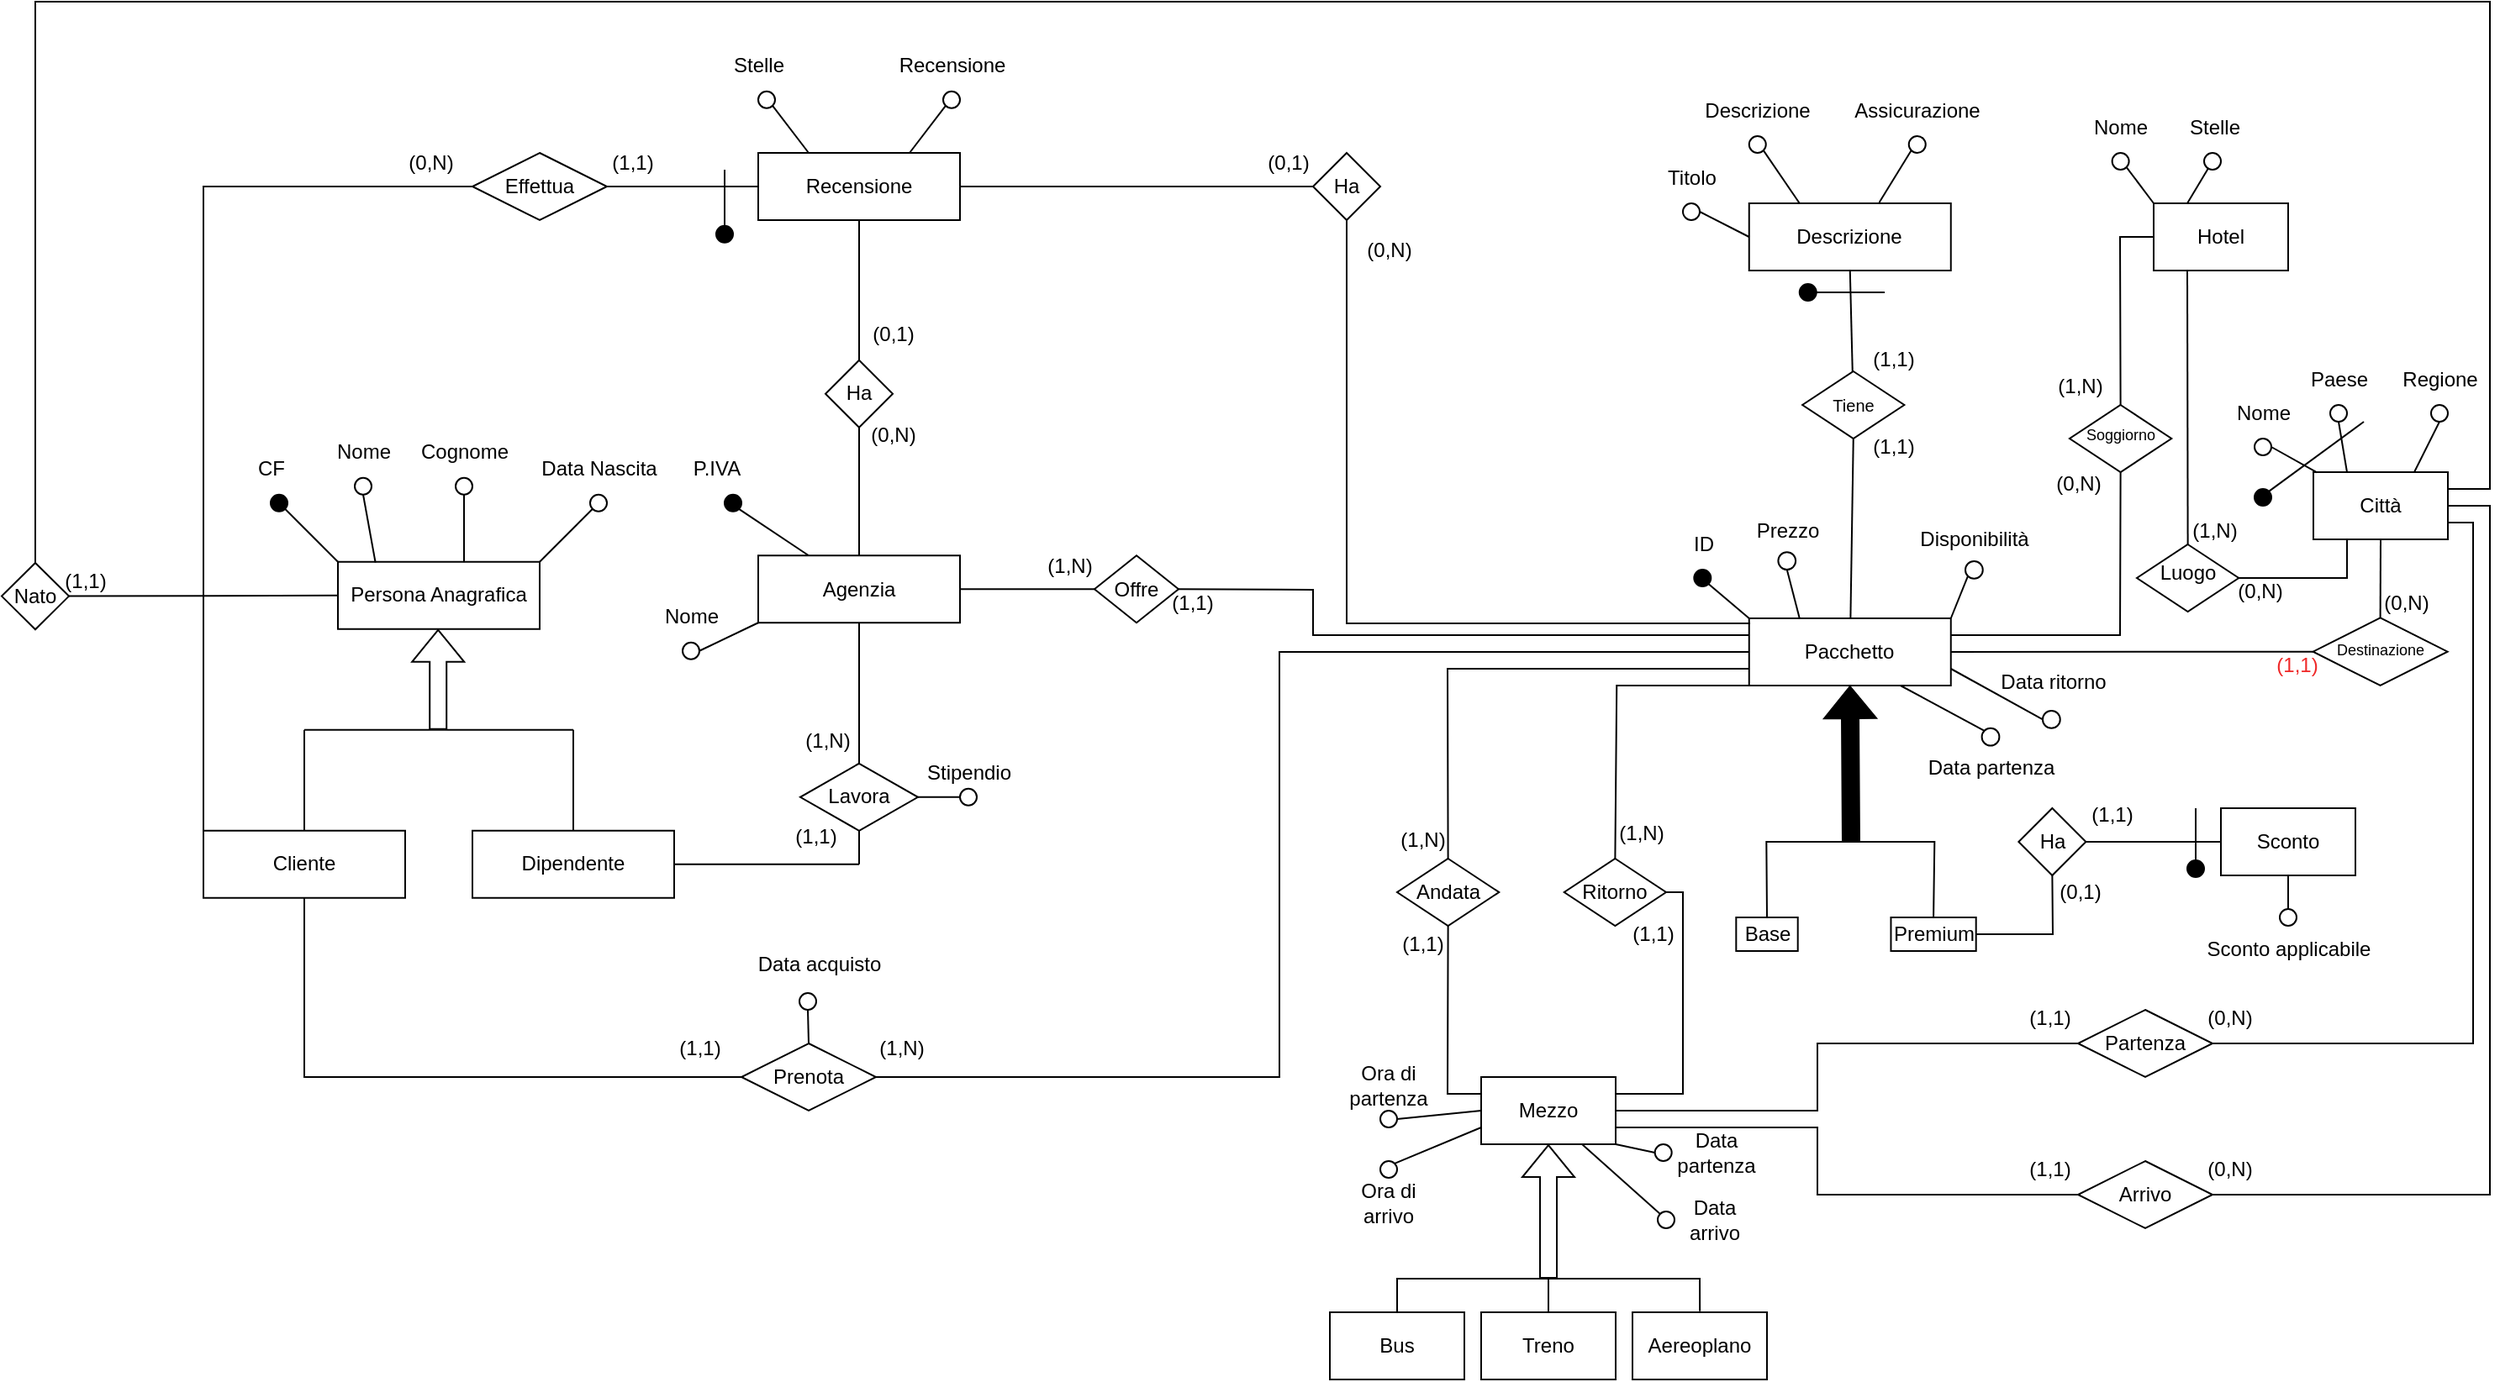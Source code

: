 <mxfile version="21.2.8" type="device">
  <diagram name="Pagina-1" id="XnK0lcYDc5IUlMdxf0PO">
    <mxGraphModel dx="1981" dy="579" grid="1" gridSize="10" guides="1" tooltips="1" connect="1" arrows="1" fold="1" page="1" pageScale="1" pageWidth="827" pageHeight="1169" math="0" shadow="0">
      <root>
        <mxCell id="0" />
        <mxCell id="1" parent="0" />
        <mxCell id="iDGBPSTXVyDFNnfygIKq-2" value="Pacchetto" style="rounded=0;whiteSpace=wrap;html=1;" parent="1" vertex="1">
          <mxGeometry x="239.38" y="407" width="120" height="40" as="geometry" />
        </mxCell>
        <mxCell id="iDGBPSTXVyDFNnfygIKq-3" value="&lt;div align=&quot;center&quot;&gt;&lt;font style=&quot;font-size: 10px;&quot;&gt;Tiene&lt;/font&gt;&lt;/div&gt;" style="rhombus;whiteSpace=wrap;html=1;align=center;" parent="1" vertex="1">
          <mxGeometry x="271.07" y="260" width="60.62" height="40" as="geometry" />
        </mxCell>
        <mxCell id="iDGBPSTXVyDFNnfygIKq-4" value="Descrizione" style="rounded=0;whiteSpace=wrap;html=1;" parent="1" vertex="1">
          <mxGeometry x="239.38" y="160" width="120" height="40" as="geometry" />
        </mxCell>
        <mxCell id="iDGBPSTXVyDFNnfygIKq-5" value="" style="endArrow=none;html=1;rounded=0;entryX=0.5;entryY=1;entryDx=0;entryDy=0;" parent="1" source="iDGBPSTXVyDFNnfygIKq-3" target="iDGBPSTXVyDFNnfygIKq-4" edge="1">
          <mxGeometry width="50" height="50" relative="1" as="geometry">
            <mxPoint x="390" y="350" as="sourcePoint" />
            <mxPoint x="440" y="300" as="targetPoint" />
          </mxGeometry>
        </mxCell>
        <mxCell id="iDGBPSTXVyDFNnfygIKq-6" value="" style="endArrow=none;html=1;rounded=0;entryX=0.5;entryY=1;entryDx=0;entryDy=0;" parent="1" source="iDGBPSTXVyDFNnfygIKq-2" target="iDGBPSTXVyDFNnfygIKq-3" edge="1">
          <mxGeometry width="50" height="50" relative="1" as="geometry">
            <mxPoint x="297.17" y="408" as="sourcePoint" />
            <mxPoint x="296.66" y="348" as="targetPoint" />
          </mxGeometry>
        </mxCell>
        <mxCell id="iDGBPSTXVyDFNnfygIKq-7" value="(1,1)" style="text;html=1;align=center;verticalAlign=middle;resizable=0;points=[];autosize=1;strokeColor=none;fillColor=none;" parent="1" vertex="1">
          <mxGeometry x="300" y="238" width="50" height="30" as="geometry" />
        </mxCell>
        <mxCell id="iDGBPSTXVyDFNnfygIKq-8" value="(1,1)" style="text;html=1;align=center;verticalAlign=middle;resizable=0;points=[];autosize=1;strokeColor=none;fillColor=none;" parent="1" vertex="1">
          <mxGeometry x="300" y="290" width="50" height="30" as="geometry" />
        </mxCell>
        <mxCell id="iDGBPSTXVyDFNnfygIKq-9" value="" style="ellipse;whiteSpace=wrap;html=1;aspect=fixed;" parent="1" vertex="1">
          <mxGeometry x="200" y="160" width="10" height="10" as="geometry" />
        </mxCell>
        <mxCell id="iDGBPSTXVyDFNnfygIKq-10" value="&lt;div&gt;Titolo&lt;/div&gt;" style="text;html=1;align=center;verticalAlign=middle;resizable=0;points=[];autosize=1;strokeColor=none;fillColor=none;" parent="1" vertex="1">
          <mxGeometry x="180" y="130" width="50" height="30" as="geometry" />
        </mxCell>
        <mxCell id="iDGBPSTXVyDFNnfygIKq-11" value="" style="endArrow=none;html=1;rounded=0;entryX=1;entryY=0.5;entryDx=0;entryDy=0;exitX=0;exitY=0.5;exitDx=0;exitDy=0;" parent="1" source="iDGBPSTXVyDFNnfygIKq-4" target="iDGBPSTXVyDFNnfygIKq-9" edge="1">
          <mxGeometry width="50" height="50" relative="1" as="geometry">
            <mxPoint x="310" y="350" as="sourcePoint" />
            <mxPoint x="360" y="300" as="targetPoint" />
          </mxGeometry>
        </mxCell>
        <mxCell id="iDGBPSTXVyDFNnfygIKq-13" value="" style="endArrow=none;html=1;rounded=0;exitX=0.25;exitY=0;exitDx=0;exitDy=0;entryX=1;entryY=1;entryDx=0;entryDy=0;" parent="1" source="iDGBPSTXVyDFNnfygIKq-4" target="iDGBPSTXVyDFNnfygIKq-17" edge="1">
          <mxGeometry width="50" height="50" relative="1" as="geometry">
            <mxPoint x="309" y="150" as="sourcePoint" />
            <mxPoint x="270" y="120" as="targetPoint" />
          </mxGeometry>
        </mxCell>
        <mxCell id="iDGBPSTXVyDFNnfygIKq-17" value="" style="ellipse;whiteSpace=wrap;html=1;aspect=fixed;" parent="1" vertex="1">
          <mxGeometry x="239.38" y="120" width="10" height="10" as="geometry" />
        </mxCell>
        <mxCell id="iDGBPSTXVyDFNnfygIKq-19" value="Descrizione" style="text;html=1;align=center;verticalAlign=middle;resizable=0;points=[];autosize=1;strokeColor=none;fillColor=none;" parent="1" vertex="1">
          <mxGeometry x="199.38" y="90" width="90" height="30" as="geometry" />
        </mxCell>
        <mxCell id="iDGBPSTXVyDFNnfygIKq-21" value="" style="ellipse;whiteSpace=wrap;html=1;" parent="1" vertex="1">
          <mxGeometry x="334.38" y="120" width="10" height="10" as="geometry" />
        </mxCell>
        <mxCell id="iDGBPSTXVyDFNnfygIKq-22" value="Assicurazione" style="text;html=1;align=center;verticalAlign=middle;resizable=0;points=[];autosize=1;strokeColor=none;fillColor=none;" parent="1" vertex="1">
          <mxGeometry x="289.38" y="90" width="100" height="30" as="geometry" />
        </mxCell>
        <mxCell id="iDGBPSTXVyDFNnfygIKq-23" value="" style="endArrow=none;html=1;rounded=0;entryX=0;entryY=1;entryDx=0;entryDy=0;exitX=0.645;exitY=-0.013;exitDx=0;exitDy=0;exitPerimeter=0;" parent="1" source="iDGBPSTXVyDFNnfygIKq-4" target="iDGBPSTXVyDFNnfygIKq-21" edge="1">
          <mxGeometry width="50" height="50" relative="1" as="geometry">
            <mxPoint x="270" y="180" as="sourcePoint" />
            <mxPoint x="320" y="130" as="targetPoint" />
          </mxGeometry>
        </mxCell>
        <mxCell id="iDGBPSTXVyDFNnfygIKq-24" value="" style="ellipse;whiteSpace=wrap;html=1;aspect=fixed;fillColor=#000000;" parent="1" vertex="1">
          <mxGeometry x="269.38" y="208" width="10" height="10" as="geometry" />
        </mxCell>
        <mxCell id="iDGBPSTXVyDFNnfygIKq-29" value="" style="endArrow=none;html=1;rounded=0;exitX=1;exitY=0.5;exitDx=0;exitDy=0;" parent="1" source="iDGBPSTXVyDFNnfygIKq-24" edge="1">
          <mxGeometry width="50" height="50" relative="1" as="geometry">
            <mxPoint x="260" y="260" as="sourcePoint" />
            <mxPoint x="320" y="213" as="targetPoint" />
          </mxGeometry>
        </mxCell>
        <mxCell id="iDGBPSTXVyDFNnfygIKq-30" value="" style="ellipse;whiteSpace=wrap;html=1;aspect=fixed;fillColor=#000000;" parent="1" vertex="1">
          <mxGeometry x="206.66" y="378" width="10" height="10" as="geometry" />
        </mxCell>
        <mxCell id="iDGBPSTXVyDFNnfygIKq-31" value="" style="endArrow=none;html=1;rounded=0;entryX=1;entryY=1;entryDx=0;entryDy=0;exitX=0;exitY=0;exitDx=0;exitDy=0;" parent="1" source="iDGBPSTXVyDFNnfygIKq-2" target="iDGBPSTXVyDFNnfygIKq-30" edge="1">
          <mxGeometry width="50" height="50" relative="1" as="geometry">
            <mxPoint x="246.66" y="408" as="sourcePoint" />
            <mxPoint x="306.66" y="358" as="targetPoint" />
          </mxGeometry>
        </mxCell>
        <mxCell id="iDGBPSTXVyDFNnfygIKq-32" value="ID" style="text;html=1;align=center;verticalAlign=middle;resizable=0;points=[];autosize=1;strokeColor=none;fillColor=none;" parent="1" vertex="1">
          <mxGeometry x="191.66" y="348" width="40" height="30" as="geometry" />
        </mxCell>
        <mxCell id="iDGBPSTXVyDFNnfygIKq-33" value="" style="ellipse;whiteSpace=wrap;html=1;aspect=fixed;fillColor=none;" parent="1" vertex="1">
          <mxGeometry x="368" y="373" width="10.38" height="10.38" as="geometry" />
        </mxCell>
        <mxCell id="iDGBPSTXVyDFNnfygIKq-34" value="" style="endArrow=none;html=1;rounded=0;entryX=0;entryY=1;entryDx=0;entryDy=0;exitX=1;exitY=0;exitDx=0;exitDy=0;" parent="1" source="iDGBPSTXVyDFNnfygIKq-2" target="iDGBPSTXVyDFNnfygIKq-33" edge="1">
          <mxGeometry width="50" height="50" relative="1" as="geometry">
            <mxPoint x="417.66" y="411" as="sourcePoint" />
            <mxPoint x="471.66" y="361" as="targetPoint" />
          </mxGeometry>
        </mxCell>
        <mxCell id="iDGBPSTXVyDFNnfygIKq-35" value="Prezzo" style="text;html=1;align=center;verticalAlign=middle;resizable=0;points=[];autosize=1;strokeColor=none;fillColor=none;" parent="1" vertex="1">
          <mxGeometry x="234.38" y="341.62" width="55" height="26" as="geometry" />
        </mxCell>
        <mxCell id="iDGBPSTXVyDFNnfygIKq-36" value="" style="ellipse;whiteSpace=wrap;html=1;aspect=fixed;fillColor=none;" parent="1" vertex="1">
          <mxGeometry x="256.69" y="367.62" width="10.38" height="10.38" as="geometry" />
        </mxCell>
        <mxCell id="iDGBPSTXVyDFNnfygIKq-37" value="" style="endArrow=none;html=1;rounded=0;entryX=0.5;entryY=1;entryDx=0;entryDy=0;exitX=0.25;exitY=0;exitDx=0;exitDy=0;" parent="1" source="iDGBPSTXVyDFNnfygIKq-2" target="iDGBPSTXVyDFNnfygIKq-36" edge="1">
          <mxGeometry width="50" height="50" relative="1" as="geometry">
            <mxPoint x="321.35" y="401" as="sourcePoint" />
            <mxPoint x="436.35" y="354" as="targetPoint" />
          </mxGeometry>
        </mxCell>
        <mxCell id="iDGBPSTXVyDFNnfygIKq-39" value="Disponibilità" style="text;html=1;align=center;verticalAlign=middle;resizable=0;points=[];autosize=1;strokeColor=none;fillColor=none;" parent="1" vertex="1">
          <mxGeometry x="331.69" y="347" width="83" height="26" as="geometry" />
        </mxCell>
        <mxCell id="iDGBPSTXVyDFNnfygIKq-42" value="" style="ellipse;whiteSpace=wrap;html=1;aspect=fixed;fillColor=none;" parent="1" vertex="1">
          <mxGeometry x="377.81" y="472.38" width="10.38" height="10.38" as="geometry" />
        </mxCell>
        <mxCell id="iDGBPSTXVyDFNnfygIKq-43" value="" style="endArrow=none;html=1;rounded=0;entryX=0;entryY=0;entryDx=0;entryDy=0;exitX=0.75;exitY=1;exitDx=0;exitDy=0;" parent="1" source="iDGBPSTXVyDFNnfygIKq-2" target="iDGBPSTXVyDFNnfygIKq-42" edge="1">
          <mxGeometry width="50" height="50" relative="1" as="geometry">
            <mxPoint x="371.69" y="507" as="sourcePoint" />
            <mxPoint x="484.35" y="461" as="targetPoint" />
          </mxGeometry>
        </mxCell>
        <mxCell id="iDGBPSTXVyDFNnfygIKq-44" value="Data partenza" style="text;html=1;align=center;verticalAlign=middle;resizable=0;points=[];autosize=1;strokeColor=none;fillColor=none;" parent="1" vertex="1">
          <mxGeometry x="336.0" y="482.76" width="94" height="26" as="geometry" />
        </mxCell>
        <mxCell id="iDGBPSTXVyDFNnfygIKq-45" value="" style="ellipse;whiteSpace=wrap;html=1;aspect=fixed;fillColor=none;" parent="1" vertex="1">
          <mxGeometry x="414" y="462" width="10.38" height="10.38" as="geometry" />
        </mxCell>
        <mxCell id="iDGBPSTXVyDFNnfygIKq-46" value="" style="endArrow=none;html=1;rounded=0;entryX=0;entryY=0.5;entryDx=0;entryDy=0;exitX=1;exitY=0.75;exitDx=0;exitDy=0;" parent="1" source="iDGBPSTXVyDFNnfygIKq-2" target="iDGBPSTXVyDFNnfygIKq-45" edge="1">
          <mxGeometry width="50" height="50" relative="1" as="geometry">
            <mxPoint x="384.19" y="410.62" as="sourcePoint" />
            <mxPoint x="539.54" y="424.62" as="targetPoint" />
          </mxGeometry>
        </mxCell>
        <mxCell id="iDGBPSTXVyDFNnfygIKq-47" value="Data ritorno" style="text;html=1;align=center;verticalAlign=middle;resizable=0;points=[];autosize=1;strokeColor=none;fillColor=none;" parent="1" vertex="1">
          <mxGeometry x="379.19" y="432" width="81" height="26" as="geometry" />
        </mxCell>
        <mxCell id="iDGBPSTXVyDFNnfygIKq-48" value="&lt;div style=&quot;line-height: 0%; font-size: 9px;&quot; align=&quot;center&quot;&gt;Destinazione&lt;/div&gt;&lt;div style=&quot;font-size: 9px;&quot; align=&quot;center&quot;&gt;&lt;br style=&quot;font-size: 9px;&quot;&gt;&lt;/div&gt;" style="rhombus;whiteSpace=wrap;html=1;align=center;spacingTop=8;fontSize=9;" parent="1" vertex="1">
          <mxGeometry x="574.81" y="406.69" width="80" height="40.31" as="geometry" />
        </mxCell>
        <mxCell id="iDGBPSTXVyDFNnfygIKq-49" value="" style="endArrow=none;html=1;rounded=0;exitX=1;exitY=0.5;exitDx=0;exitDy=0;entryX=0;entryY=0.5;entryDx=0;entryDy=0;" parent="1" source="iDGBPSTXVyDFNnfygIKq-2" target="iDGBPSTXVyDFNnfygIKq-48" edge="1">
          <mxGeometry width="50" height="50" relative="1" as="geometry">
            <mxPoint x="440" y="400" as="sourcePoint" />
            <mxPoint x="490" y="350" as="targetPoint" />
          </mxGeometry>
        </mxCell>
        <mxCell id="iDGBPSTXVyDFNnfygIKq-50" value="Città" style="rounded=0;whiteSpace=wrap;html=1;" parent="1" vertex="1">
          <mxGeometry x="575" y="320" width="80" height="40" as="geometry" />
        </mxCell>
        <mxCell id="iDGBPSTXVyDFNnfygIKq-51" value="" style="endArrow=none;html=1;rounded=0;exitX=0.5;exitY=0;exitDx=0;exitDy=0;entryX=0.5;entryY=1;entryDx=0;entryDy=0;" parent="1" source="iDGBPSTXVyDFNnfygIKq-48" target="iDGBPSTXVyDFNnfygIKq-50" edge="1">
          <mxGeometry width="50" height="50" relative="1" as="geometry">
            <mxPoint x="494.81" y="340" as="sourcePoint" />
            <mxPoint x="544.81" y="290" as="targetPoint" />
          </mxGeometry>
        </mxCell>
        <mxCell id="iDGBPSTXVyDFNnfygIKq-52" value="&lt;font color=&quot;#ef2929&quot;&gt;(1,1)&lt;/font&gt;" style="text;html=1;align=center;verticalAlign=middle;resizable=0;points=[];autosize=1;strokeColor=none;fillColor=none;" parent="1" vertex="1">
          <mxGeometry x="540" y="420" width="50" height="30" as="geometry" />
        </mxCell>
        <mxCell id="iDGBPSTXVyDFNnfygIKq-53" value="(0,N)" style="text;html=1;align=center;verticalAlign=middle;resizable=0;points=[];autosize=1;strokeColor=none;fillColor=none;" parent="1" vertex="1">
          <mxGeometry x="604.81" y="383.38" width="50" height="30" as="geometry" />
        </mxCell>
        <mxCell id="iDGBPSTXVyDFNnfygIKq-54" value="" style="ellipse;whiteSpace=wrap;html=1;aspect=fixed;" parent="1" vertex="1">
          <mxGeometry x="540" y="300" width="10" height="10" as="geometry" />
        </mxCell>
        <mxCell id="iDGBPSTXVyDFNnfygIKq-55" value="Nome" style="text;html=1;align=center;verticalAlign=middle;resizable=0;points=[];autosize=1;strokeColor=none;fillColor=none;" parent="1" vertex="1">
          <mxGeometry x="514.81" y="270" width="60" height="30" as="geometry" />
        </mxCell>
        <mxCell id="iDGBPSTXVyDFNnfygIKq-56" value="" style="endArrow=none;html=1;rounded=0;exitX=0.027;exitY=0.006;exitDx=0;exitDy=0;exitPerimeter=0;entryX=1;entryY=0.5;entryDx=0;entryDy=0;" parent="1" source="iDGBPSTXVyDFNnfygIKq-50" target="iDGBPSTXVyDFNnfygIKq-54" edge="1">
          <mxGeometry width="50" height="50" relative="1" as="geometry">
            <mxPoint x="495" y="340" as="sourcePoint" />
            <mxPoint x="545" y="290" as="targetPoint" />
          </mxGeometry>
        </mxCell>
        <mxCell id="iDGBPSTXVyDFNnfygIKq-60" value="" style="ellipse;whiteSpace=wrap;html=1;aspect=fixed;" parent="1" vertex="1">
          <mxGeometry x="585" y="280" width="10" height="10" as="geometry" />
        </mxCell>
        <mxCell id="iDGBPSTXVyDFNnfygIKq-61" value="" style="endArrow=none;html=1;rounded=0;entryX=0.5;entryY=1;entryDx=0;entryDy=0;exitX=0.25;exitY=0;exitDx=0;exitDy=0;" parent="1" source="iDGBPSTXVyDFNnfygIKq-50" target="iDGBPSTXVyDFNnfygIKq-60" edge="1">
          <mxGeometry width="50" height="50" relative="1" as="geometry">
            <mxPoint x="495" y="340" as="sourcePoint" />
            <mxPoint x="545" y="290" as="targetPoint" />
          </mxGeometry>
        </mxCell>
        <mxCell id="iDGBPSTXVyDFNnfygIKq-62" value="Paese" style="text;html=1;align=center;verticalAlign=middle;resizable=0;points=[];autosize=1;strokeColor=none;fillColor=none;" parent="1" vertex="1">
          <mxGeometry x="560" y="250" width="60" height="30" as="geometry" />
        </mxCell>
        <mxCell id="iDGBPSTXVyDFNnfygIKq-63" value="" style="ellipse;whiteSpace=wrap;html=1;aspect=fixed;" parent="1" vertex="1">
          <mxGeometry x="645" y="280" width="10" height="10" as="geometry" />
        </mxCell>
        <mxCell id="iDGBPSTXVyDFNnfygIKq-64" value="" style="endArrow=none;html=1;rounded=0;entryX=0.5;entryY=1;entryDx=0;entryDy=0;exitX=0.75;exitY=0;exitDx=0;exitDy=0;" parent="1" source="iDGBPSTXVyDFNnfygIKq-50" target="iDGBPSTXVyDFNnfygIKq-63" edge="1">
          <mxGeometry width="50" height="50" relative="1" as="geometry">
            <mxPoint x="640" y="320" as="sourcePoint" />
            <mxPoint x="590" y="290" as="targetPoint" />
          </mxGeometry>
        </mxCell>
        <mxCell id="iDGBPSTXVyDFNnfygIKq-65" value="Regione" style="text;html=1;align=center;verticalAlign=middle;resizable=0;points=[];autosize=1;strokeColor=none;fillColor=none;" parent="1" vertex="1">
          <mxGeometry x="615" y="250" width="70" height="30" as="geometry" />
        </mxCell>
        <mxCell id="iDGBPSTXVyDFNnfygIKq-66" value="" style="endArrow=none;html=1;rounded=0;exitX=1;exitY=0;exitDx=0;exitDy=0;" parent="1" source="iDGBPSTXVyDFNnfygIKq-67" edge="1">
          <mxGeometry width="50" height="50" relative="1" as="geometry">
            <mxPoint x="535" y="330" as="sourcePoint" />
            <mxPoint x="605" y="290" as="targetPoint" />
          </mxGeometry>
        </mxCell>
        <mxCell id="iDGBPSTXVyDFNnfygIKq-67" value="" style="ellipse;whiteSpace=wrap;html=1;aspect=fixed;fillColor=#000000;" parent="1" vertex="1">
          <mxGeometry x="540" y="330" width="10" height="10" as="geometry" />
        </mxCell>
        <mxCell id="iDGBPSTXVyDFNnfygIKq-70" value="&lt;font style=&quot;font-size: 9px;&quot;&gt;Soggiorno&lt;/font&gt;" style="rhombus;whiteSpace=wrap;html=1;spacingBottom=6;" parent="1" vertex="1">
          <mxGeometry x="430" y="280" width="60.62" height="40" as="geometry" />
        </mxCell>
        <mxCell id="iDGBPSTXVyDFNnfygIKq-71" value="" style="endArrow=none;html=1;rounded=0;exitX=1;exitY=0.25;exitDx=0;exitDy=0;entryX=0.5;entryY=1;entryDx=0;entryDy=0;" parent="1" source="iDGBPSTXVyDFNnfygIKq-2" target="iDGBPSTXVyDFNnfygIKq-70" edge="1">
          <mxGeometry width="50" height="50" relative="1" as="geometry">
            <mxPoint x="370" y="390" as="sourcePoint" />
            <mxPoint x="420" y="340" as="targetPoint" />
            <Array as="points">
              <mxPoint x="460" y="417" />
            </Array>
          </mxGeometry>
        </mxCell>
        <mxCell id="iDGBPSTXVyDFNnfygIKq-72" value="Hotel" style="rounded=0;whiteSpace=wrap;html=1;" parent="1" vertex="1">
          <mxGeometry x="480" y="160" width="80" height="40" as="geometry" />
        </mxCell>
        <mxCell id="iDGBPSTXVyDFNnfygIKq-73" value="" style="endArrow=none;html=1;rounded=0;entryX=0.5;entryY=0;entryDx=0;entryDy=0;exitX=0;exitY=0.5;exitDx=0;exitDy=0;" parent="1" source="iDGBPSTXVyDFNnfygIKq-72" target="iDGBPSTXVyDFNnfygIKq-70" edge="1">
          <mxGeometry width="50" height="50" relative="1" as="geometry">
            <mxPoint x="394.19" y="320" as="sourcePoint" />
            <mxPoint x="444.19" y="270" as="targetPoint" />
            <Array as="points">
              <mxPoint x="460" y="180" />
            </Array>
          </mxGeometry>
        </mxCell>
        <mxCell id="iDGBPSTXVyDFNnfygIKq-74" value="" style="endArrow=none;html=1;rounded=0;entryX=0.25;entryY=1;entryDx=0;entryDy=0;exitX=0.5;exitY=0;exitDx=0;exitDy=0;" parent="1" source="iDGBPSTXVyDFNnfygIKq-75" target="iDGBPSTXVyDFNnfygIKq-72" edge="1">
          <mxGeometry width="50" height="50" relative="1" as="geometry">
            <mxPoint x="500" y="370" as="sourcePoint" />
            <mxPoint x="600" y="250" as="targetPoint" />
          </mxGeometry>
        </mxCell>
        <mxCell id="iDGBPSTXVyDFNnfygIKq-75" value="Luogo" style="rhombus;whiteSpace=wrap;html=1;spacingBottom=6;" parent="1" vertex="1">
          <mxGeometry x="470" y="363" width="60.62" height="40" as="geometry" />
        </mxCell>
        <mxCell id="iDGBPSTXVyDFNnfygIKq-77" value="" style="endArrow=none;html=1;rounded=0;entryX=0.25;entryY=1;entryDx=0;entryDy=0;exitX=1;exitY=0.5;exitDx=0;exitDy=0;" parent="1" source="iDGBPSTXVyDFNnfygIKq-75" target="iDGBPSTXVyDFNnfygIKq-50" edge="1">
          <mxGeometry width="50" height="50" relative="1" as="geometry">
            <mxPoint x="550" y="300" as="sourcePoint" />
            <mxPoint x="600" y="250" as="targetPoint" />
            <Array as="points">
              <mxPoint x="595" y="383" />
            </Array>
          </mxGeometry>
        </mxCell>
        <mxCell id="iDGBPSTXVyDFNnfygIKq-78" value="(0,N)" style="text;html=1;align=center;verticalAlign=middle;resizable=0;points=[];autosize=1;strokeColor=none;fillColor=none;" parent="1" vertex="1">
          <mxGeometry x="410" y="311.62" width="50" height="30" as="geometry" />
        </mxCell>
        <mxCell id="iDGBPSTXVyDFNnfygIKq-79" value="&lt;div&gt;(1,N)&lt;/div&gt;" style="text;html=1;align=center;verticalAlign=middle;resizable=0;points=[];autosize=1;strokeColor=none;fillColor=none;" parent="1" vertex="1">
          <mxGeometry x="411.19" y="254" width="50" height="30" as="geometry" />
        </mxCell>
        <mxCell id="iDGBPSTXVyDFNnfygIKq-80" value="&lt;div&gt;(1,N)&lt;/div&gt;" style="text;html=1;align=center;verticalAlign=middle;resizable=0;points=[];autosize=1;strokeColor=none;fillColor=none;" parent="1" vertex="1">
          <mxGeometry x="490.62" y="339.62" width="50" height="30" as="geometry" />
        </mxCell>
        <mxCell id="iDGBPSTXVyDFNnfygIKq-81" value="(0,N)" style="text;html=1;align=center;verticalAlign=middle;resizable=0;points=[];autosize=1;strokeColor=none;fillColor=none;" parent="1" vertex="1">
          <mxGeometry x="518" y="376" width="50" height="30" as="geometry" />
        </mxCell>
        <mxCell id="iDGBPSTXVyDFNnfygIKq-82" value="" style="endArrow=none;html=1;rounded=0;entryX=0;entryY=0;entryDx=0;entryDy=0;exitX=1;exitY=1;exitDx=0;exitDy=0;" parent="1" source="iDGBPSTXVyDFNnfygIKq-83" target="iDGBPSTXVyDFNnfygIKq-72" edge="1">
          <mxGeometry width="50" height="50" relative="1" as="geometry">
            <mxPoint x="460" y="140" as="sourcePoint" />
            <mxPoint x="560" y="260" as="targetPoint" />
          </mxGeometry>
        </mxCell>
        <mxCell id="iDGBPSTXVyDFNnfygIKq-83" value="" style="ellipse;whiteSpace=wrap;html=1;" parent="1" vertex="1">
          <mxGeometry x="455.31" y="130" width="10" height="10" as="geometry" />
        </mxCell>
        <mxCell id="iDGBPSTXVyDFNnfygIKq-84" value="Nome" style="text;html=1;align=center;verticalAlign=middle;resizable=0;points=[];autosize=1;strokeColor=none;fillColor=none;" parent="1" vertex="1">
          <mxGeometry x="430" y="100" width="60" height="30" as="geometry" />
        </mxCell>
        <mxCell id="iDGBPSTXVyDFNnfygIKq-85" value="" style="endArrow=none;html=1;rounded=0;exitX=0.25;exitY=0;exitDx=0;exitDy=0;" parent="1" source="iDGBPSTXVyDFNnfygIKq-72" target="iDGBPSTXVyDFNnfygIKq-86" edge="1">
          <mxGeometry width="50" height="50" relative="1" as="geometry">
            <mxPoint x="510" y="240" as="sourcePoint" />
            <mxPoint x="510" y="130" as="targetPoint" />
          </mxGeometry>
        </mxCell>
        <mxCell id="iDGBPSTXVyDFNnfygIKq-86" value="" style="ellipse;whiteSpace=wrap;html=1;aspect=fixed;" parent="1" vertex="1">
          <mxGeometry x="510.0" y="130" width="10" height="10" as="geometry" />
        </mxCell>
        <mxCell id="iDGBPSTXVyDFNnfygIKq-88" value="Stelle" style="text;html=1;align=center;verticalAlign=middle;resizable=0;points=[];autosize=1;strokeColor=none;fillColor=none;" parent="1" vertex="1">
          <mxGeometry x="490.62" y="100" width="50" height="30" as="geometry" />
        </mxCell>
        <mxCell id="iDGBPSTXVyDFNnfygIKq-89" value="Andata" style="rhombus;whiteSpace=wrap;html=1;" parent="1" vertex="1">
          <mxGeometry x="30.0" y="550" width="60.62" height="40" as="geometry" />
        </mxCell>
        <mxCell id="iDGBPSTXVyDFNnfygIKq-91" value="&lt;div&gt;Ritorno&lt;/div&gt;" style="rhombus;whiteSpace=wrap;html=1;" parent="1" vertex="1">
          <mxGeometry x="129.38" y="550" width="60.62" height="40" as="geometry" />
        </mxCell>
        <mxCell id="iDGBPSTXVyDFNnfygIKq-92" value="" style="endArrow=none;html=1;rounded=0;exitX=0.5;exitY=0;exitDx=0;exitDy=0;entryX=0;entryY=0.75;entryDx=0;entryDy=0;" parent="1" source="iDGBPSTXVyDFNnfygIKq-89" edge="1" target="iDGBPSTXVyDFNnfygIKq-2">
          <mxGeometry width="50" height="50" relative="1" as="geometry">
            <mxPoint x="360.62" y="480" as="sourcePoint" />
            <mxPoint x="240" y="430" as="targetPoint" />
            <Array as="points">
              <mxPoint x="60" y="437" />
            </Array>
          </mxGeometry>
        </mxCell>
        <mxCell id="iDGBPSTXVyDFNnfygIKq-93" value="" style="endArrow=none;html=1;rounded=0;entryX=0;entryY=1;entryDx=0;entryDy=0;exitX=0.5;exitY=0;exitDx=0;exitDy=0;" parent="1" source="iDGBPSTXVyDFNnfygIKq-91" target="iDGBPSTXVyDFNnfygIKq-2" edge="1">
          <mxGeometry width="50" height="50" relative="1" as="geometry">
            <mxPoint x="160" y="600" as="sourcePoint" />
            <mxPoint x="190.0" y="447" as="targetPoint" />
            <Array as="points">
              <mxPoint x="160.62" y="447" />
            </Array>
          </mxGeometry>
        </mxCell>
        <mxCell id="iDGBPSTXVyDFNnfygIKq-94" value="" style="endArrow=none;html=1;rounded=0;entryX=0.5;entryY=1;entryDx=0;entryDy=0;exitX=0;exitY=0.25;exitDx=0;exitDy=0;" parent="1" source="iDGBPSTXVyDFNnfygIKq-95" target="iDGBPSTXVyDFNnfygIKq-89" edge="1">
          <mxGeometry width="50" height="50" relative="1" as="geometry">
            <mxPoint x="130.62" y="640" as="sourcePoint" />
            <mxPoint x="150.62" y="580" as="targetPoint" />
            <Array as="points">
              <mxPoint x="60" y="690" />
            </Array>
          </mxGeometry>
        </mxCell>
        <mxCell id="iDGBPSTXVyDFNnfygIKq-95" value="Mezzo" style="rounded=0;whiteSpace=wrap;html=1;" parent="1" vertex="1">
          <mxGeometry x="80" y="680" width="80" height="40" as="geometry" />
        </mxCell>
        <mxCell id="iDGBPSTXVyDFNnfygIKq-96" value="" style="endArrow=none;html=1;rounded=0;entryX=1;entryY=0.5;entryDx=0;entryDy=0;exitX=1;exitY=0.25;exitDx=0;exitDy=0;" parent="1" source="iDGBPSTXVyDFNnfygIKq-95" target="iDGBPSTXVyDFNnfygIKq-91" edge="1">
          <mxGeometry width="50" height="50" relative="1" as="geometry">
            <mxPoint x="111.62" y="690" as="sourcePoint" />
            <mxPoint x="100.62" y="630" as="targetPoint" />
            <Array as="points">
              <mxPoint x="200" y="690" />
              <mxPoint x="200" y="570" />
            </Array>
          </mxGeometry>
        </mxCell>
        <mxCell id="iDGBPSTXVyDFNnfygIKq-98" value="(1,N)" style="text;html=1;align=center;verticalAlign=middle;resizable=0;points=[];autosize=1;strokeColor=none;fillColor=none;" parent="1" vertex="1">
          <mxGeometry x="20.0" y="524" width="50" height="30" as="geometry" />
        </mxCell>
        <mxCell id="iDGBPSTXVyDFNnfygIKq-99" value="(1,1)" style="text;html=1;align=center;verticalAlign=middle;resizable=0;points=[];autosize=1;strokeColor=none;fillColor=none;" parent="1" vertex="1">
          <mxGeometry x="20.0" y="586" width="50" height="30" as="geometry" />
        </mxCell>
        <mxCell id="iDGBPSTXVyDFNnfygIKq-100" value="(1,N)" style="text;html=1;align=center;verticalAlign=middle;resizable=0;points=[];autosize=1;strokeColor=none;fillColor=none;" parent="1" vertex="1">
          <mxGeometry x="150" y="520" width="50" height="30" as="geometry" />
        </mxCell>
        <mxCell id="iDGBPSTXVyDFNnfygIKq-101" value="(1,1)" style="text;html=1;align=center;verticalAlign=middle;resizable=0;points=[];autosize=1;strokeColor=none;fillColor=none;" parent="1" vertex="1">
          <mxGeometry x="157" y="580" width="50" height="30" as="geometry" />
        </mxCell>
        <mxCell id="iDGBPSTXVyDFNnfygIKq-102" value="" style="shape=flexArrow;endArrow=classic;html=1;rounded=0;entryX=0.5;entryY=1;entryDx=0;entryDy=0;fillColor=#000000;" parent="1" target="iDGBPSTXVyDFNnfygIKq-2" edge="1">
          <mxGeometry width="50" height="50" relative="1" as="geometry">
            <mxPoint x="300" y="540" as="sourcePoint" />
            <mxPoint x="320" y="560" as="targetPoint" />
          </mxGeometry>
        </mxCell>
        <mxCell id="iDGBPSTXVyDFNnfygIKq-103" value="" style="endArrow=none;html=1;rounded=0;entryX=0.5;entryY=0;entryDx=0;entryDy=0;exitX=0.5;exitY=0;exitDx=0;exitDy=0;" parent="1" source="iDGBPSTXVyDFNnfygIKq-106" target="iDGBPSTXVyDFNnfygIKq-107" edge="1">
          <mxGeometry width="50" height="50" relative="1" as="geometry">
            <mxPoint x="249.66" y="540" as="sourcePoint" />
            <mxPoint x="349.66" y="540" as="targetPoint" />
            <Array as="points">
              <mxPoint x="249.66" y="540" />
              <mxPoint x="349.66" y="540" />
            </Array>
          </mxGeometry>
        </mxCell>
        <mxCell id="iDGBPSTXVyDFNnfygIKq-106" value="Base" style="rounded=0;whiteSpace=wrap;html=1;" parent="1" vertex="1">
          <mxGeometry x="231.66" y="585" width="36.69" height="20" as="geometry" />
        </mxCell>
        <mxCell id="iDGBPSTXVyDFNnfygIKq-107" value="Premium" style="rounded=0;whiteSpace=wrap;html=1;" parent="1" vertex="1">
          <mxGeometry x="323.73" y="585" width="50.62" height="20" as="geometry" />
        </mxCell>
        <mxCell id="N57df3obNBDMimQM0vPs-1" value="" style="shape=flexArrow;endArrow=classic;html=1;rounded=0;entryX=0.5;entryY=1;entryDx=0;entryDy=0;" parent="1" target="iDGBPSTXVyDFNnfygIKq-95" edge="1">
          <mxGeometry width="50" height="50" relative="1" as="geometry">
            <mxPoint x="120" y="800" as="sourcePoint" />
            <mxPoint x="110" y="730" as="targetPoint" />
          </mxGeometry>
        </mxCell>
        <mxCell id="N57df3obNBDMimQM0vPs-2" value="" style="endArrow=none;html=1;rounded=0;exitX=0.5;exitY=0;exitDx=0;exitDy=0;entryX=0.501;entryY=-0.015;entryDx=0;entryDy=0;entryPerimeter=0;" parent="1" source="N57df3obNBDMimQM0vPs-3" target="N57df3obNBDMimQM0vPs-5" edge="1">
          <mxGeometry width="50" height="50" relative="1" as="geometry">
            <mxPoint x="40" y="800" as="sourcePoint" />
            <mxPoint x="240" y="800" as="targetPoint" />
            <Array as="points">
              <mxPoint x="30" y="800" />
              <mxPoint x="210" y="800" />
            </Array>
          </mxGeometry>
        </mxCell>
        <mxCell id="N57df3obNBDMimQM0vPs-3" value="Bus" style="rounded=0;whiteSpace=wrap;html=1;" parent="1" vertex="1">
          <mxGeometry x="-10" y="820" width="80" height="40" as="geometry" />
        </mxCell>
        <mxCell id="N57df3obNBDMimQM0vPs-4" value="Treno" style="rounded=0;whiteSpace=wrap;html=1;" parent="1" vertex="1">
          <mxGeometry x="80" y="820" width="80" height="40" as="geometry" />
        </mxCell>
        <mxCell id="N57df3obNBDMimQM0vPs-5" value="Aereoplano" style="rounded=0;whiteSpace=wrap;html=1;" parent="1" vertex="1">
          <mxGeometry x="170" y="820" width="80" height="40" as="geometry" />
        </mxCell>
        <mxCell id="N57df3obNBDMimQM0vPs-6" value="" style="endArrow=none;html=1;rounded=0;exitX=0.5;exitY=0;exitDx=0;exitDy=0;" parent="1" source="N57df3obNBDMimQM0vPs-4" edge="1">
          <mxGeometry width="50" height="50" relative="1" as="geometry">
            <mxPoint x="110" y="830" as="sourcePoint" />
            <mxPoint x="120" y="800" as="targetPoint" />
          </mxGeometry>
        </mxCell>
        <mxCell id="N57df3obNBDMimQM0vPs-8" value="Partenza" style="rhombus;whiteSpace=wrap;html=1;" parent="1" vertex="1">
          <mxGeometry x="435" y="640" width="80" height="40" as="geometry" />
        </mxCell>
        <mxCell id="N57df3obNBDMimQM0vPs-9" value="Arrivo" style="rhombus;whiteSpace=wrap;html=1;" parent="1" vertex="1">
          <mxGeometry x="435" y="730" width="80" height="40" as="geometry" />
        </mxCell>
        <mxCell id="N57df3obNBDMimQM0vPs-11" value="" style="endArrow=none;html=1;rounded=0;exitX=1;exitY=0.5;exitDx=0;exitDy=0;entryX=0;entryY=0.5;entryDx=0;entryDy=0;" parent="1" source="iDGBPSTXVyDFNnfygIKq-95" target="N57df3obNBDMimQM0vPs-8" edge="1">
          <mxGeometry width="50" height="50" relative="1" as="geometry">
            <mxPoint x="160" y="750" as="sourcePoint" />
            <mxPoint x="210" y="700" as="targetPoint" />
            <Array as="points">
              <mxPoint x="280" y="700" />
              <mxPoint x="280" y="660" />
            </Array>
          </mxGeometry>
        </mxCell>
        <mxCell id="N57df3obNBDMimQM0vPs-12" value="" style="endArrow=none;html=1;rounded=0;exitX=1;exitY=0.75;exitDx=0;exitDy=0;entryX=0;entryY=0.5;entryDx=0;entryDy=0;" parent="1" source="iDGBPSTXVyDFNnfygIKq-95" target="N57df3obNBDMimQM0vPs-9" edge="1">
          <mxGeometry width="50" height="50" relative="1" as="geometry">
            <mxPoint x="180" y="770" as="sourcePoint" />
            <mxPoint x="230" y="720" as="targetPoint" />
            <Array as="points">
              <mxPoint x="280" y="710" />
              <mxPoint x="280" y="750" />
            </Array>
          </mxGeometry>
        </mxCell>
        <mxCell id="N57df3obNBDMimQM0vPs-13" value="" style="endArrow=none;html=1;rounded=0;exitX=1;exitY=0.5;exitDx=0;exitDy=0;entryX=1;entryY=0.75;entryDx=0;entryDy=0;" parent="1" source="N57df3obNBDMimQM0vPs-8" target="iDGBPSTXVyDFNnfygIKq-50" edge="1">
          <mxGeometry width="50" height="50" relative="1" as="geometry">
            <mxPoint x="450" y="640" as="sourcePoint" />
            <mxPoint x="500" y="590" as="targetPoint" />
            <Array as="points">
              <mxPoint x="670" y="660" />
              <mxPoint x="670" y="350" />
            </Array>
          </mxGeometry>
        </mxCell>
        <mxCell id="N57df3obNBDMimQM0vPs-14" value="" style="endArrow=none;html=1;rounded=0;entryX=1;entryY=0.5;entryDx=0;entryDy=0;exitX=1;exitY=0.5;exitDx=0;exitDy=0;" parent="1" source="N57df3obNBDMimQM0vPs-9" target="iDGBPSTXVyDFNnfygIKq-50" edge="1">
          <mxGeometry width="50" height="50" relative="1" as="geometry">
            <mxPoint x="610" y="600" as="sourcePoint" />
            <mxPoint x="660" y="550" as="targetPoint" />
            <Array as="points">
              <mxPoint x="680" y="750" />
              <mxPoint x="680" y="340" />
            </Array>
          </mxGeometry>
        </mxCell>
        <mxCell id="N57df3obNBDMimQM0vPs-15" value="(1,1)" style="text;html=1;align=center;verticalAlign=middle;resizable=0;points=[];autosize=1;strokeColor=none;fillColor=none;" parent="1" vertex="1">
          <mxGeometry x="393.19" y="630" width="50" height="30" as="geometry" />
        </mxCell>
        <mxCell id="N57df3obNBDMimQM0vPs-16" value="(1,1)" style="text;html=1;align=center;verticalAlign=middle;resizable=0;points=[];autosize=1;strokeColor=none;fillColor=none;" parent="1" vertex="1">
          <mxGeometry x="393.19" y="720" width="50" height="30" as="geometry" />
        </mxCell>
        <mxCell id="N57df3obNBDMimQM0vPs-17" value="(0,N)" style="text;html=1;align=center;verticalAlign=middle;resizable=0;points=[];autosize=1;strokeColor=none;fillColor=none;" parent="1" vertex="1">
          <mxGeometry x="500" y="630" width="50" height="30" as="geometry" />
        </mxCell>
        <mxCell id="N57df3obNBDMimQM0vPs-18" value="(0,N)" style="text;html=1;align=center;verticalAlign=middle;resizable=0;points=[];autosize=1;strokeColor=none;fillColor=none;" parent="1" vertex="1">
          <mxGeometry x="500" y="720" width="50" height="30" as="geometry" />
        </mxCell>
        <mxCell id="N57df3obNBDMimQM0vPs-20" value="" style="ellipse;whiteSpace=wrap;html=1;" parent="1" vertex="1">
          <mxGeometry x="20" y="730" width="10" height="10" as="geometry" />
        </mxCell>
        <mxCell id="N57df3obNBDMimQM0vPs-21" value="" style="ellipse;whiteSpace=wrap;html=1;" parent="1" vertex="1">
          <mxGeometry x="20" y="700" width="10" height="10" as="geometry" />
        </mxCell>
        <mxCell id="N57df3obNBDMimQM0vPs-22" value="" style="endArrow=none;html=1;rounded=0;exitX=1;exitY=0.5;exitDx=0;exitDy=0;entryX=0;entryY=0.5;entryDx=0;entryDy=0;" parent="1" source="N57df3obNBDMimQM0vPs-21" target="iDGBPSTXVyDFNnfygIKq-95" edge="1">
          <mxGeometry width="50" height="50" relative="1" as="geometry">
            <mxPoint x="20" y="760" as="sourcePoint" />
            <mxPoint x="70" y="710" as="targetPoint" />
          </mxGeometry>
        </mxCell>
        <mxCell id="N57df3obNBDMimQM0vPs-23" value="" style="endArrow=none;html=1;rounded=0;exitX=1;exitY=0;exitDx=0;exitDy=0;entryX=0;entryY=0.75;entryDx=0;entryDy=0;" parent="1" source="N57df3obNBDMimQM0vPs-20" target="iDGBPSTXVyDFNnfygIKq-95" edge="1">
          <mxGeometry width="50" height="50" relative="1" as="geometry">
            <mxPoint x="120" y="740" as="sourcePoint" />
            <mxPoint x="170" y="690" as="targetPoint" />
          </mxGeometry>
        </mxCell>
        <mxCell id="N57df3obNBDMimQM0vPs-25" value="Ora di arrivo" style="text;html=1;strokeColor=none;fillColor=none;align=center;verticalAlign=middle;whiteSpace=wrap;rounded=0;" parent="1" vertex="1">
          <mxGeometry x="-5" y="740" width="60" height="30" as="geometry" />
        </mxCell>
        <mxCell id="N57df3obNBDMimQM0vPs-26" value="Ora di partenza" style="text;html=1;strokeColor=none;fillColor=none;align=center;verticalAlign=middle;whiteSpace=wrap;rounded=0;" parent="1" vertex="1">
          <mxGeometry x="-5" y="670" width="60" height="30" as="geometry" />
        </mxCell>
        <mxCell id="N57df3obNBDMimQM0vPs-29" value="" style="ellipse;whiteSpace=wrap;html=1;" parent="1" vertex="1">
          <mxGeometry x="185" y="760" width="10" height="10" as="geometry" />
        </mxCell>
        <mxCell id="N57df3obNBDMimQM0vPs-30" value="" style="ellipse;whiteSpace=wrap;html=1;" parent="1" vertex="1">
          <mxGeometry x="183.34" y="720" width="10" height="10" as="geometry" />
        </mxCell>
        <mxCell id="N57df3obNBDMimQM0vPs-31" value="" style="endArrow=none;html=1;rounded=0;exitX=0;exitY=0.5;exitDx=0;exitDy=0;entryX=1;entryY=1;entryDx=0;entryDy=0;" parent="1" source="N57df3obNBDMimQM0vPs-30" target="iDGBPSTXVyDFNnfygIKq-95" edge="1">
          <mxGeometry width="50" height="50" relative="1" as="geometry">
            <mxPoint x="185" y="790" as="sourcePoint" />
            <mxPoint x="245" y="730" as="targetPoint" />
          </mxGeometry>
        </mxCell>
        <mxCell id="N57df3obNBDMimQM0vPs-32" value="" style="endArrow=none;html=1;rounded=0;exitX=0;exitY=0;exitDx=0;exitDy=0;entryX=0.75;entryY=1;entryDx=0;entryDy=0;" parent="1" source="N57df3obNBDMimQM0vPs-29" target="iDGBPSTXVyDFNnfygIKq-95" edge="1">
          <mxGeometry width="50" height="50" relative="1" as="geometry">
            <mxPoint x="285" y="770" as="sourcePoint" />
            <mxPoint x="245" y="740" as="targetPoint" />
          </mxGeometry>
        </mxCell>
        <mxCell id="N57df3obNBDMimQM0vPs-33" value="Data arrivo" style="text;html=1;strokeColor=none;fillColor=none;align=center;verticalAlign=middle;whiteSpace=wrap;rounded=0;" parent="1" vertex="1">
          <mxGeometry x="189.38" y="750" width="60" height="30" as="geometry" />
        </mxCell>
        <mxCell id="N57df3obNBDMimQM0vPs-34" value="Data partenza" style="text;html=1;strokeColor=none;fillColor=none;align=center;verticalAlign=middle;whiteSpace=wrap;rounded=0;" parent="1" vertex="1">
          <mxGeometry x="190" y="710" width="60" height="30" as="geometry" />
        </mxCell>
        <mxCell id="N57df3obNBDMimQM0vPs-35" value="Ha" style="rhombus;whiteSpace=wrap;html=1;" parent="1" vertex="1">
          <mxGeometry x="399.69" y="520" width="40" height="40" as="geometry" />
        </mxCell>
        <mxCell id="N57df3obNBDMimQM0vPs-36" value="Sconto" style="rounded=0;whiteSpace=wrap;html=1;" parent="1" vertex="1">
          <mxGeometry x="520" y="520" width="80" height="40" as="geometry" />
        </mxCell>
        <mxCell id="N57df3obNBDMimQM0vPs-37" value="" style="endArrow=none;html=1;rounded=0;exitX=1;exitY=0.5;exitDx=0;exitDy=0;entryX=0.5;entryY=1;entryDx=0;entryDy=0;" parent="1" source="iDGBPSTXVyDFNnfygIKq-107" target="N57df3obNBDMimQM0vPs-35" edge="1">
          <mxGeometry width="50" height="50" relative="1" as="geometry">
            <mxPoint x="410" y="560" as="sourcePoint" />
            <mxPoint x="460" y="510" as="targetPoint" />
            <Array as="points">
              <mxPoint x="420" y="595" />
            </Array>
          </mxGeometry>
        </mxCell>
        <mxCell id="N57df3obNBDMimQM0vPs-44" value="(0,1)" style="text;html=1;align=center;verticalAlign=middle;resizable=0;points=[];autosize=1;strokeColor=none;fillColor=none;" parent="1" vertex="1">
          <mxGeometry x="411.19" y="555" width="50" height="30" as="geometry" />
        </mxCell>
        <mxCell id="N57df3obNBDMimQM0vPs-45" value="(1,1)" style="text;html=1;align=center;verticalAlign=middle;resizable=0;points=[];autosize=1;strokeColor=none;fillColor=none;" parent="1" vertex="1">
          <mxGeometry x="430" y="508.76" width="50" height="30" as="geometry" />
        </mxCell>
        <mxCell id="N57df3obNBDMimQM0vPs-46" value="" style="endArrow=none;html=1;rounded=0;entryX=0;entryY=0.5;entryDx=0;entryDy=0;exitX=1;exitY=0.5;exitDx=0;exitDy=0;" parent="1" source="N57df3obNBDMimQM0vPs-35" target="N57df3obNBDMimQM0vPs-36" edge="1">
          <mxGeometry width="50" height="50" relative="1" as="geometry">
            <mxPoint x="440" y="550" as="sourcePoint" />
            <mxPoint x="450" y="530" as="targetPoint" />
          </mxGeometry>
        </mxCell>
        <mxCell id="N57df3obNBDMimQM0vPs-47" value="" style="endArrow=none;html=1;rounded=0;exitX=0.5;exitY=1;exitDx=0;exitDy=0;" parent="1" source="N57df3obNBDMimQM0vPs-36" target="N57df3obNBDMimQM0vPs-48" edge="1">
          <mxGeometry width="50" height="50" relative="1" as="geometry">
            <mxPoint x="520" y="520" as="sourcePoint" />
            <mxPoint x="500" y="490" as="targetPoint" />
          </mxGeometry>
        </mxCell>
        <mxCell id="N57df3obNBDMimQM0vPs-48" value="" style="ellipse;whiteSpace=wrap;html=1;aspect=fixed;" parent="1" vertex="1">
          <mxGeometry x="555" y="580" width="10" height="10" as="geometry" />
        </mxCell>
        <mxCell id="N57df3obNBDMimQM0vPs-49" value="Sconto applicabile" style="text;html=1;align=center;verticalAlign=middle;resizable=0;points=[];autosize=1;strokeColor=none;fillColor=none;" parent="1" vertex="1">
          <mxGeometry x="500" y="589" width="120" height="30" as="geometry" />
        </mxCell>
        <mxCell id="N57df3obNBDMimQM0vPs-50" value="" style="endArrow=none;html=1;rounded=0;exitX=0.5;exitY=1;exitDx=0;exitDy=0;" parent="1" target="N57df3obNBDMimQM0vPs-51" edge="1">
          <mxGeometry width="50" height="50" relative="1" as="geometry">
            <mxPoint x="505" y="520" as="sourcePoint" />
            <mxPoint x="445" y="450" as="targetPoint" />
          </mxGeometry>
        </mxCell>
        <mxCell id="N57df3obNBDMimQM0vPs-51" value="" style="ellipse;whiteSpace=wrap;html=1;aspect=fixed;background=black;fillColor=#000000;" parent="1" vertex="1">
          <mxGeometry x="500" y="551" width="10" height="10" as="geometry" />
        </mxCell>
        <mxCell id="2xYNTSdYT9VJO8_f8z8V-1" value="Recensione" style="rounded=0;whiteSpace=wrap;html=1;" vertex="1" parent="1">
          <mxGeometry x="-350" y="130" width="120" height="40" as="geometry" />
        </mxCell>
        <mxCell id="2xYNTSdYT9VJO8_f8z8V-2" value="Agenzia" style="rounded=0;whiteSpace=wrap;html=1;" vertex="1" parent="1">
          <mxGeometry x="-350" y="369.62" width="120" height="40" as="geometry" />
        </mxCell>
        <mxCell id="2xYNTSdYT9VJO8_f8z8V-4" value="Ha" style="rhombus;whiteSpace=wrap;html=1;" vertex="1" parent="1">
          <mxGeometry x="-310" y="253.38" width="40" height="40" as="geometry" />
        </mxCell>
        <mxCell id="2xYNTSdYT9VJO8_f8z8V-5" value="" style="endArrow=none;html=1;rounded=0;entryX=0.5;entryY=1;entryDx=0;entryDy=0;exitX=0.5;exitY=0;exitDx=0;exitDy=0;" edge="1" parent="1" source="2xYNTSdYT9VJO8_f8z8V-2" target="2xYNTSdYT9VJO8_f8z8V-4">
          <mxGeometry width="50" height="50" relative="1" as="geometry">
            <mxPoint x="-360" y="323.38" as="sourcePoint" />
            <mxPoint x="-310" y="273.38" as="targetPoint" />
          </mxGeometry>
        </mxCell>
        <mxCell id="2xYNTSdYT9VJO8_f8z8V-6" value="" style="endArrow=none;html=1;rounded=0;entryX=0.5;entryY=0;entryDx=0;entryDy=0;exitX=0.5;exitY=1;exitDx=0;exitDy=0;" edge="1" parent="1" source="2xYNTSdYT9VJO8_f8z8V-1" target="2xYNTSdYT9VJO8_f8z8V-4">
          <mxGeometry width="50" height="50" relative="1" as="geometry">
            <mxPoint x="-360" y="323.38" as="sourcePoint" />
            <mxPoint x="-310" y="273.38" as="targetPoint" />
          </mxGeometry>
        </mxCell>
        <mxCell id="2xYNTSdYT9VJO8_f8z8V-7" value="Offre" style="rhombus;whiteSpace=wrap;html=1;" vertex="1" parent="1">
          <mxGeometry x="-150" y="369.62" width="50" height="40" as="geometry" />
        </mxCell>
        <mxCell id="2xYNTSdYT9VJO8_f8z8V-8" value="" style="endArrow=none;html=1;rounded=0;exitX=1;exitY=0.5;exitDx=0;exitDy=0;entryX=0;entryY=0.5;entryDx=0;entryDy=0;" edge="1" parent="1" source="2xYNTSdYT9VJO8_f8z8V-2" target="2xYNTSdYT9VJO8_f8z8V-7">
          <mxGeometry width="50" height="50" relative="1" as="geometry">
            <mxPoint x="-80" y="323.38" as="sourcePoint" />
            <mxPoint x="-30" y="273.38" as="targetPoint" />
          </mxGeometry>
        </mxCell>
        <mxCell id="2xYNTSdYT9VJO8_f8z8V-9" value="" style="endArrow=none;html=1;rounded=0;exitX=1;exitY=0.5;exitDx=0;exitDy=0;entryX=0;entryY=0.25;entryDx=0;entryDy=0;" edge="1" parent="1" source="2xYNTSdYT9VJO8_f8z8V-7" target="iDGBPSTXVyDFNnfygIKq-2">
          <mxGeometry width="50" height="50" relative="1" as="geometry">
            <mxPoint x="-190" y="350" as="sourcePoint" />
            <mxPoint x="-140" y="300" as="targetPoint" />
            <Array as="points">
              <mxPoint x="-20" y="390" />
              <mxPoint x="-20" y="417" />
            </Array>
          </mxGeometry>
        </mxCell>
        <mxCell id="2xYNTSdYT9VJO8_f8z8V-10" value="" style="endArrow=none;html=1;rounded=0;entryX=0.25;entryY=0;entryDx=0;entryDy=0;exitX=1;exitY=1;exitDx=0;exitDy=0;" edge="1" parent="1" source="2xYNTSdYT9VJO8_f8z8V-11" target="2xYNTSdYT9VJO8_f8z8V-1">
          <mxGeometry width="50" height="50" relative="1" as="geometry">
            <mxPoint x="-340" y="103.38" as="sourcePoint" />
            <mxPoint x="-300" y="283.38" as="targetPoint" />
          </mxGeometry>
        </mxCell>
        <mxCell id="2xYNTSdYT9VJO8_f8z8V-11" value="" style="ellipse;whiteSpace=wrap;html=1;aspect=fixed;" vertex="1" parent="1">
          <mxGeometry x="-350" y="93.38" width="10" height="10" as="geometry" />
        </mxCell>
        <mxCell id="2xYNTSdYT9VJO8_f8z8V-12" value="Stelle" style="text;html=1;align=center;verticalAlign=middle;resizable=0;points=[];autosize=1;strokeColor=none;fillColor=none;" vertex="1" parent="1">
          <mxGeometry x="-375" y="63.38" width="50" height="30" as="geometry" />
        </mxCell>
        <mxCell id="2xYNTSdYT9VJO8_f8z8V-13" value="" style="ellipse;whiteSpace=wrap;html=1;aspect=fixed;" vertex="1" parent="1">
          <mxGeometry x="-240" y="93.38" width="10" height="10" as="geometry" />
        </mxCell>
        <mxCell id="2xYNTSdYT9VJO8_f8z8V-14" value="" style="endArrow=none;html=1;rounded=0;exitX=0.75;exitY=0;exitDx=0;exitDy=0;entryX=0;entryY=1;entryDx=0;entryDy=0;" edge="1" parent="1" source="2xYNTSdYT9VJO8_f8z8V-1" target="2xYNTSdYT9VJO8_f8z8V-13">
          <mxGeometry width="50" height="50" relative="1" as="geometry">
            <mxPoint x="-270" y="153.38" as="sourcePoint" />
            <mxPoint x="-220" y="103.38" as="targetPoint" />
          </mxGeometry>
        </mxCell>
        <mxCell id="2xYNTSdYT9VJO8_f8z8V-15" value="Recensione" style="text;html=1;align=center;verticalAlign=middle;resizable=0;points=[];autosize=1;strokeColor=none;fillColor=none;" vertex="1" parent="1">
          <mxGeometry x="-280" y="63.38" width="90" height="30" as="geometry" />
        </mxCell>
        <mxCell id="2xYNTSdYT9VJO8_f8z8V-16" value="" style="ellipse;whiteSpace=wrap;html=1;aspect=fixed;fillColor=#000000;" vertex="1" parent="1">
          <mxGeometry x="-370" y="333.38" width="10" height="10" as="geometry" />
        </mxCell>
        <mxCell id="2xYNTSdYT9VJO8_f8z8V-17" value="" style="endArrow=none;html=1;rounded=0;entryX=0.25;entryY=0;entryDx=0;entryDy=0;exitX=1;exitY=1;exitDx=0;exitDy=0;" edge="1" parent="1" source="2xYNTSdYT9VJO8_f8z8V-16" target="2xYNTSdYT9VJO8_f8z8V-2">
          <mxGeometry width="50" height="50" relative="1" as="geometry">
            <mxPoint x="-420" y="333.38" as="sourcePoint" />
            <mxPoint x="-370" y="283.38" as="targetPoint" />
          </mxGeometry>
        </mxCell>
        <mxCell id="2xYNTSdYT9VJO8_f8z8V-18" value="P.IVA" style="text;html=1;align=center;verticalAlign=middle;resizable=0;points=[];autosize=1;strokeColor=none;fillColor=none;" vertex="1" parent="1">
          <mxGeometry x="-400" y="303.38" width="50" height="30" as="geometry" />
        </mxCell>
        <mxCell id="2xYNTSdYT9VJO8_f8z8V-19" value="(0,1)" style="text;html=1;align=center;verticalAlign=middle;resizable=0;points=[];autosize=1;strokeColor=none;fillColor=none;" vertex="1" parent="1">
          <mxGeometry x="-295" y="223.38" width="50" height="30" as="geometry" />
        </mxCell>
        <mxCell id="2xYNTSdYT9VJO8_f8z8V-20" value="(0,N)" style="text;html=1;align=center;verticalAlign=middle;resizable=0;points=[];autosize=1;strokeColor=none;fillColor=none;" vertex="1" parent="1">
          <mxGeometry x="-295" y="283.38" width="50" height="30" as="geometry" />
        </mxCell>
        <mxCell id="2xYNTSdYT9VJO8_f8z8V-21" value="(1,N)" style="text;html=1;align=center;verticalAlign=middle;resizable=0;points=[];autosize=1;strokeColor=none;fillColor=none;" vertex="1" parent="1">
          <mxGeometry x="-190" y="361.38" width="50" height="30" as="geometry" />
        </mxCell>
        <mxCell id="2xYNTSdYT9VJO8_f8z8V-22" value="(1,1)" style="text;html=1;align=center;verticalAlign=middle;resizable=0;points=[];autosize=1;strokeColor=none;fillColor=none;" vertex="1" parent="1">
          <mxGeometry x="-117" y="383.38" width="50" height="30" as="geometry" />
        </mxCell>
        <mxCell id="2xYNTSdYT9VJO8_f8z8V-23" value="Ha" style="rhombus;whiteSpace=wrap;html=1;" vertex="1" parent="1">
          <mxGeometry x="-20" y="130" width="40" height="40" as="geometry" />
        </mxCell>
        <mxCell id="2xYNTSdYT9VJO8_f8z8V-24" value="" style="endArrow=none;html=1;rounded=0;exitX=1;exitY=0.5;exitDx=0;exitDy=0;entryX=0;entryY=0.5;entryDx=0;entryDy=0;" edge="1" parent="1" source="2xYNTSdYT9VJO8_f8z8V-1" target="2xYNTSdYT9VJO8_f8z8V-23">
          <mxGeometry width="50" height="50" relative="1" as="geometry">
            <mxPoint x="-70" y="303.38" as="sourcePoint" />
            <mxPoint x="-20" y="253.38" as="targetPoint" />
          </mxGeometry>
        </mxCell>
        <mxCell id="2xYNTSdYT9VJO8_f8z8V-25" value="" style="endArrow=none;html=1;rounded=0;entryX=0.5;entryY=1;entryDx=0;entryDy=0;" edge="1" parent="1" target="2xYNTSdYT9VJO8_f8z8V-23">
          <mxGeometry width="50" height="50" relative="1" as="geometry">
            <mxPoint x="240" y="410" as="sourcePoint" />
            <mxPoint x="-130" y="290" as="targetPoint" />
            <Array as="points">
              <mxPoint y="410" />
              <mxPoint y="320" />
            </Array>
          </mxGeometry>
        </mxCell>
        <mxCell id="2xYNTSdYT9VJO8_f8z8V-26" value="(0,1)" style="text;html=1;align=center;verticalAlign=middle;resizable=0;points=[];autosize=1;strokeColor=none;fillColor=none;" vertex="1" parent="1">
          <mxGeometry x="-60" y="121.38" width="50" height="30" as="geometry" />
        </mxCell>
        <mxCell id="2xYNTSdYT9VJO8_f8z8V-27" value="(0,N)" style="text;html=1;align=center;verticalAlign=middle;resizable=0;points=[];autosize=1;strokeColor=none;fillColor=none;" vertex="1" parent="1">
          <mxGeometry y="173.38" width="50" height="30" as="geometry" />
        </mxCell>
        <mxCell id="2xYNTSdYT9VJO8_f8z8V-28" value="Persona Anagrafica" style="rounded=0;whiteSpace=wrap;html=1;" vertex="1" parent="1">
          <mxGeometry x="-600" y="373.38" width="120" height="40" as="geometry" />
        </mxCell>
        <mxCell id="2xYNTSdYT9VJO8_f8z8V-29" value="" style="shape=flexArrow;endArrow=classic;html=1;rounded=0;" edge="1" parent="1">
          <mxGeometry width="50" height="50" relative="1" as="geometry">
            <mxPoint x="-540.4" y="473.38" as="sourcePoint" />
            <mxPoint x="-540.4" y="413.38" as="targetPoint" />
          </mxGeometry>
        </mxCell>
        <mxCell id="2xYNTSdYT9VJO8_f8z8V-30" value="" style="endArrow=none;html=1;rounded=0;" edge="1" parent="1">
          <mxGeometry width="50" height="50" relative="1" as="geometry">
            <mxPoint x="-620" y="473.38" as="sourcePoint" />
            <mxPoint x="-460" y="473.38" as="targetPoint" />
          </mxGeometry>
        </mxCell>
        <mxCell id="2xYNTSdYT9VJO8_f8z8V-31" value="Cliente" style="rounded=0;whiteSpace=wrap;html=1;" vertex="1" parent="1">
          <mxGeometry x="-680" y="533.38" width="120" height="40" as="geometry" />
        </mxCell>
        <mxCell id="2xYNTSdYT9VJO8_f8z8V-32" value="Dipendente" style="rounded=0;whiteSpace=wrap;html=1;" vertex="1" parent="1">
          <mxGeometry x="-520" y="533.38" width="120" height="40" as="geometry" />
        </mxCell>
        <mxCell id="2xYNTSdYT9VJO8_f8z8V-33" value="" style="endArrow=none;html=1;rounded=0;entryX=0.5;entryY=0;entryDx=0;entryDy=0;" edge="1" parent="1" target="2xYNTSdYT9VJO8_f8z8V-32">
          <mxGeometry width="50" height="50" relative="1" as="geometry">
            <mxPoint x="-460" y="473.38" as="sourcePoint" />
            <mxPoint x="-390" y="473.38" as="targetPoint" />
          </mxGeometry>
        </mxCell>
        <mxCell id="2xYNTSdYT9VJO8_f8z8V-34" value="" style="endArrow=none;html=1;rounded=0;exitX=0.5;exitY=0;exitDx=0;exitDy=0;" edge="1" parent="1" source="2xYNTSdYT9VJO8_f8z8V-31">
          <mxGeometry width="50" height="50" relative="1" as="geometry">
            <mxPoint x="-440" y="523.38" as="sourcePoint" />
            <mxPoint x="-620" y="473.38" as="targetPoint" />
          </mxGeometry>
        </mxCell>
        <mxCell id="2xYNTSdYT9VJO8_f8z8V-35" value="" style="endArrow=none;html=1;rounded=0;exitX=0;exitY=0;exitDx=0;exitDy=0;" edge="1" parent="1" source="2xYNTSdYT9VJO8_f8z8V-28" target="2xYNTSdYT9VJO8_f8z8V-36">
          <mxGeometry width="50" height="50" relative="1" as="geometry">
            <mxPoint x="-400" y="543.38" as="sourcePoint" />
            <mxPoint x="-620" y="343.38" as="targetPoint" />
          </mxGeometry>
        </mxCell>
        <mxCell id="2xYNTSdYT9VJO8_f8z8V-36" value="" style="ellipse;whiteSpace=wrap;html=1;aspect=fixed;fillColor=#000000;" vertex="1" parent="1">
          <mxGeometry x="-640" y="333.38" width="10" height="10" as="geometry" />
        </mxCell>
        <mxCell id="2xYNTSdYT9VJO8_f8z8V-37" value="CF" style="text;html=1;align=center;verticalAlign=middle;resizable=0;points=[];autosize=1;strokeColor=none;fillColor=none;" vertex="1" parent="1">
          <mxGeometry x="-660" y="303.38" width="40" height="30" as="geometry" />
        </mxCell>
        <mxCell id="2xYNTSdYT9VJO8_f8z8V-38" value="" style="ellipse;whiteSpace=wrap;html=1;aspect=fixed;" vertex="1" parent="1">
          <mxGeometry x="-590" y="323.38" width="10" height="10" as="geometry" />
        </mxCell>
        <mxCell id="2xYNTSdYT9VJO8_f8z8V-39" value="Nome" style="text;html=1;align=center;verticalAlign=middle;resizable=0;points=[];autosize=1;strokeColor=none;fillColor=none;" vertex="1" parent="1">
          <mxGeometry x="-615" y="293.38" width="60" height="30" as="geometry" />
        </mxCell>
        <mxCell id="2xYNTSdYT9VJO8_f8z8V-40" value="" style="ellipse;whiteSpace=wrap;html=1;aspect=fixed;" vertex="1" parent="1">
          <mxGeometry x="-530" y="323.38" width="10" height="10" as="geometry" />
        </mxCell>
        <mxCell id="2xYNTSdYT9VJO8_f8z8V-41" value="Cognome" style="text;html=1;align=center;verticalAlign=middle;resizable=0;points=[];autosize=1;strokeColor=none;fillColor=none;" vertex="1" parent="1">
          <mxGeometry x="-565" y="293.38" width="80" height="30" as="geometry" />
        </mxCell>
        <mxCell id="2xYNTSdYT9VJO8_f8z8V-42" value="" style="ellipse;whiteSpace=wrap;html=1;aspect=fixed;" vertex="1" parent="1">
          <mxGeometry x="-450" y="333.38" width="10" height="10" as="geometry" />
        </mxCell>
        <mxCell id="2xYNTSdYT9VJO8_f8z8V-43" value="Data Nascita" style="text;html=1;align=center;verticalAlign=middle;resizable=0;points=[];autosize=1;strokeColor=none;fillColor=none;" vertex="1" parent="1">
          <mxGeometry x="-490" y="303.38" width="90" height="30" as="geometry" />
        </mxCell>
        <mxCell id="2xYNTSdYT9VJO8_f8z8V-44" value="" style="endArrow=none;html=1;rounded=0;exitX=0.186;exitY=0.01;exitDx=0;exitDy=0;exitPerimeter=0;entryX=0.5;entryY=1;entryDx=0;entryDy=0;" edge="1" parent="1" source="2xYNTSdYT9VJO8_f8z8V-28" target="2xYNTSdYT9VJO8_f8z8V-38">
          <mxGeometry width="50" height="50" relative="1" as="geometry">
            <mxPoint x="-560" y="343.38" as="sourcePoint" />
            <mxPoint x="-510" y="293.38" as="targetPoint" />
          </mxGeometry>
        </mxCell>
        <mxCell id="2xYNTSdYT9VJO8_f8z8V-45" value="" style="endArrow=none;html=1;rounded=0;exitX=0.625;exitY=0.006;exitDx=0;exitDy=0;entryX=0.5;entryY=1;entryDx=0;entryDy=0;exitPerimeter=0;" edge="1" parent="1" source="2xYNTSdYT9VJO8_f8z8V-28" target="2xYNTSdYT9VJO8_f8z8V-40">
          <mxGeometry width="50" height="50" relative="1" as="geometry">
            <mxPoint x="-580" y="353.38" as="sourcePoint" />
            <mxPoint x="-530" y="303.38" as="targetPoint" />
          </mxGeometry>
        </mxCell>
        <mxCell id="2xYNTSdYT9VJO8_f8z8V-46" value="" style="endArrow=none;html=1;rounded=0;exitX=1;exitY=0;exitDx=0;exitDy=0;entryX=0;entryY=1;entryDx=0;entryDy=0;" edge="1" parent="1" source="2xYNTSdYT9VJO8_f8z8V-28" target="2xYNTSdYT9VJO8_f8z8V-42">
          <mxGeometry width="50" height="50" relative="1" as="geometry">
            <mxPoint x="-580" y="353.38" as="sourcePoint" />
            <mxPoint x="-530" y="303.38" as="targetPoint" />
          </mxGeometry>
        </mxCell>
        <mxCell id="2xYNTSdYT9VJO8_f8z8V-47" value="Lavora" style="rhombus;whiteSpace=wrap;html=1;" vertex="1" parent="1">
          <mxGeometry x="-325" y="493.38" width="70" height="40" as="geometry" />
        </mxCell>
        <mxCell id="2xYNTSdYT9VJO8_f8z8V-48" value="" style="endArrow=none;html=1;rounded=0;entryX=0.5;entryY=1;entryDx=0;entryDy=0;exitX=0.5;exitY=0;exitDx=0;exitDy=0;" edge="1" parent="1" source="2xYNTSdYT9VJO8_f8z8V-47" target="2xYNTSdYT9VJO8_f8z8V-2">
          <mxGeometry width="50" height="50" relative="1" as="geometry">
            <mxPoint x="-330" y="463.38" as="sourcePoint" />
            <mxPoint x="-280" y="413.38" as="targetPoint" />
          </mxGeometry>
        </mxCell>
        <mxCell id="2xYNTSdYT9VJO8_f8z8V-49" value="" style="endArrow=none;html=1;rounded=0;exitX=0.5;exitY=1;exitDx=0;exitDy=0;" edge="1" parent="1" source="2xYNTSdYT9VJO8_f8z8V-47">
          <mxGeometry width="50" height="50" relative="1" as="geometry">
            <mxPoint x="-300" y="483.38" as="sourcePoint" />
            <mxPoint x="-290" y="553.38" as="targetPoint" />
          </mxGeometry>
        </mxCell>
        <mxCell id="2xYNTSdYT9VJO8_f8z8V-50" value="" style="endArrow=none;html=1;rounded=0;exitX=1;exitY=0.5;exitDx=0;exitDy=0;" edge="1" parent="1" source="2xYNTSdYT9VJO8_f8z8V-32">
          <mxGeometry width="50" height="50" relative="1" as="geometry">
            <mxPoint x="-300" y="483.38" as="sourcePoint" />
            <mxPoint x="-290" y="553.38" as="targetPoint" />
          </mxGeometry>
        </mxCell>
        <mxCell id="2xYNTSdYT9VJO8_f8z8V-51" value="(1,1)" style="text;html=1;align=center;verticalAlign=middle;resizable=0;points=[];autosize=1;strokeColor=none;fillColor=none;" vertex="1" parent="1">
          <mxGeometry x="-341" y="522.38" width="50" height="30" as="geometry" />
        </mxCell>
        <mxCell id="2xYNTSdYT9VJO8_f8z8V-52" value="(1,N)" style="text;html=1;align=center;verticalAlign=middle;resizable=0;points=[];autosize=1;strokeColor=none;fillColor=none;" vertex="1" parent="1">
          <mxGeometry x="-334" y="465.38" width="50" height="30" as="geometry" />
        </mxCell>
        <mxCell id="2xYNTSdYT9VJO8_f8z8V-53" value="" style="ellipse;whiteSpace=wrap;html=1;aspect=fixed;" vertex="1" parent="1">
          <mxGeometry x="-230" y="508.38" width="10" height="10" as="geometry" />
        </mxCell>
        <mxCell id="2xYNTSdYT9VJO8_f8z8V-54" value="" style="endArrow=none;html=1;rounded=0;exitX=1;exitY=0.5;exitDx=0;exitDy=0;entryX=0;entryY=0.5;entryDx=0;entryDy=0;" edge="1" parent="1" source="2xYNTSdYT9VJO8_f8z8V-47" target="2xYNTSdYT9VJO8_f8z8V-53">
          <mxGeometry width="50" height="50" relative="1" as="geometry">
            <mxPoint x="-255" y="534.38" as="sourcePoint" />
            <mxPoint x="-330" y="474.38" as="targetPoint" />
          </mxGeometry>
        </mxCell>
        <mxCell id="2xYNTSdYT9VJO8_f8z8V-55" value="Stipendio" style="text;html=1;align=center;verticalAlign=middle;resizable=0;points=[];autosize=1;strokeColor=none;fillColor=none;" vertex="1" parent="1">
          <mxGeometry x="-260" y="484.38" width="70" height="30" as="geometry" />
        </mxCell>
        <mxCell id="2xYNTSdYT9VJO8_f8z8V-56" value="Prenota" style="rhombus;whiteSpace=wrap;html=1;" vertex="1" parent="1">
          <mxGeometry x="-360" y="660" width="80" height="40" as="geometry" />
        </mxCell>
        <mxCell id="2xYNTSdYT9VJO8_f8z8V-57" value="" style="endArrow=none;html=1;rounded=0;exitX=0;exitY=0.5;exitDx=0;exitDy=0;entryX=0.5;entryY=1;entryDx=0;entryDy=0;" edge="1" parent="1" source="2xYNTSdYT9VJO8_f8z8V-56" target="2xYNTSdYT9VJO8_f8z8V-31">
          <mxGeometry width="50" height="50" relative="1" as="geometry">
            <mxPoint x="-560" y="703.38" as="sourcePoint" />
            <mxPoint x="-510" y="653.38" as="targetPoint" />
            <Array as="points">
              <mxPoint x="-620" y="680" />
            </Array>
          </mxGeometry>
        </mxCell>
        <mxCell id="2xYNTSdYT9VJO8_f8z8V-60" value="(1,1)" style="text;html=1;align=center;verticalAlign=middle;resizable=0;points=[];autosize=1;strokeColor=none;fillColor=none;" vertex="1" parent="1">
          <mxGeometry x="-410" y="648" width="50" height="30" as="geometry" />
        </mxCell>
        <mxCell id="2xYNTSdYT9VJO8_f8z8V-61" value="(1,N)" style="text;html=1;align=center;verticalAlign=middle;resizable=0;points=[];autosize=1;strokeColor=none;fillColor=none;" vertex="1" parent="1">
          <mxGeometry x="-290" y="648" width="50" height="30" as="geometry" />
        </mxCell>
        <mxCell id="2xYNTSdYT9VJO8_f8z8V-62" value="Effettua" style="rhombus;whiteSpace=wrap;html=1;" vertex="1" parent="1">
          <mxGeometry x="-520" y="130" width="80" height="40" as="geometry" />
        </mxCell>
        <mxCell id="2xYNTSdYT9VJO8_f8z8V-63" style="edgeStyle=orthogonalEdgeStyle;rounded=0;orthogonalLoop=1;jettySize=auto;html=1;exitX=0.5;exitY=1;exitDx=0;exitDy=0;" edge="1" parent="1" source="2xYNTSdYT9VJO8_f8z8V-62" target="2xYNTSdYT9VJO8_f8z8V-62">
          <mxGeometry relative="1" as="geometry" />
        </mxCell>
        <mxCell id="2xYNTSdYT9VJO8_f8z8V-66" value="" style="endArrow=none;html=1;rounded=0;entryX=0;entryY=0;entryDx=0;entryDy=0;exitX=0;exitY=0.5;exitDx=0;exitDy=0;" edge="1" parent="1" target="2xYNTSdYT9VJO8_f8z8V-31" source="2xYNTSdYT9VJO8_f8z8V-62">
          <mxGeometry width="50" height="50" relative="1" as="geometry">
            <mxPoint x="-810" y="153.38" as="sourcePoint" />
            <mxPoint x="-820" y="613.38" as="targetPoint" />
            <Array as="points">
              <mxPoint x="-680" y="150" />
            </Array>
          </mxGeometry>
        </mxCell>
        <mxCell id="2xYNTSdYT9VJO8_f8z8V-67" value="(0,N)" style="text;html=1;align=center;verticalAlign=middle;resizable=0;points=[];autosize=1;strokeColor=none;fillColor=none;" vertex="1" parent="1">
          <mxGeometry x="-570" y="121.38" width="50" height="30" as="geometry" />
        </mxCell>
        <mxCell id="2xYNTSdYT9VJO8_f8z8V-68" value="(1,1)" style="text;html=1;align=center;verticalAlign=middle;resizable=0;points=[];autosize=1;strokeColor=none;fillColor=none;" vertex="1" parent="1">
          <mxGeometry x="-450" y="121.38" width="50" height="30" as="geometry" />
        </mxCell>
        <mxCell id="2xYNTSdYT9VJO8_f8z8V-69" value="" style="endArrow=none;html=1;rounded=0;entryX=0;entryY=0.5;entryDx=0;entryDy=0;exitX=1;exitY=0.5;exitDx=0;exitDy=0;" edge="1" parent="1" source="2xYNTSdYT9VJO8_f8z8V-62" target="2xYNTSdYT9VJO8_f8z8V-1">
          <mxGeometry width="50" height="50" relative="1" as="geometry">
            <mxPoint x="-570" y="153.38" as="sourcePoint" />
            <mxPoint x="-375.0" y="153.38" as="targetPoint" />
          </mxGeometry>
        </mxCell>
        <mxCell id="2xYNTSdYT9VJO8_f8z8V-71" value="" style="endArrow=none;html=1;rounded=0;" edge="1" parent="1">
          <mxGeometry width="50" height="50" relative="1" as="geometry">
            <mxPoint x="-370" y="173.38" as="sourcePoint" />
            <mxPoint x="-370" y="140" as="targetPoint" />
          </mxGeometry>
        </mxCell>
        <mxCell id="2xYNTSdYT9VJO8_f8z8V-72" value="" style="ellipse;whiteSpace=wrap;html=1;aspect=fixed;fillColor=#000000;" vertex="1" parent="1">
          <mxGeometry x="-375" y="173.38" width="10" height="10" as="geometry" />
        </mxCell>
        <mxCell id="2xYNTSdYT9VJO8_f8z8V-74" value="" style="endArrow=none;html=1;rounded=0;exitX=0.5;exitY=0;exitDx=0;exitDy=0;entryX=0.5;entryY=1;entryDx=0;entryDy=0;" edge="1" parent="1" source="2xYNTSdYT9VJO8_f8z8V-56" target="2xYNTSdYT9VJO8_f8z8V-75">
          <mxGeometry width="50" height="50" relative="1" as="geometry">
            <mxPoint x="-365" y="660" as="sourcePoint" />
            <mxPoint x="-341" y="650" as="targetPoint" />
          </mxGeometry>
        </mxCell>
        <mxCell id="2xYNTSdYT9VJO8_f8z8V-75" value="" style="ellipse;whiteSpace=wrap;html=1;aspect=fixed;" vertex="1" parent="1">
          <mxGeometry x="-325.5" y="630" width="10" height="10" as="geometry" />
        </mxCell>
        <mxCell id="2xYNTSdYT9VJO8_f8z8V-76" value="Data acquisto" style="text;html=1;align=center;verticalAlign=middle;resizable=0;points=[];autosize=1;strokeColor=none;fillColor=none;" vertex="1" parent="1">
          <mxGeometry x="-364" y="598" width="100" height="30" as="geometry" />
        </mxCell>
        <mxCell id="2xYNTSdYT9VJO8_f8z8V-78" value="" style="endArrow=none;html=1;rounded=0;exitX=1;exitY=0.5;exitDx=0;exitDy=0;entryX=0;entryY=0.5;entryDx=0;entryDy=0;" edge="1" parent="1" source="2xYNTSdYT9VJO8_f8z8V-56" target="iDGBPSTXVyDFNnfygIKq-2">
          <mxGeometry width="50" height="50" relative="1" as="geometry">
            <mxPoint x="70" y="510" as="sourcePoint" />
            <mxPoint x="120" y="460" as="targetPoint" />
            <Array as="points">
              <mxPoint x="-40" y="680" />
              <mxPoint x="-40" y="427" />
            </Array>
          </mxGeometry>
        </mxCell>
        <mxCell id="2xYNTSdYT9VJO8_f8z8V-80" value="" style="ellipse;whiteSpace=wrap;html=1;aspect=fixed;" vertex="1" parent="1">
          <mxGeometry x="-395" y="421.38" width="10" height="10" as="geometry" />
        </mxCell>
        <mxCell id="2xYNTSdYT9VJO8_f8z8V-81" value="Nome" style="text;html=1;align=center;verticalAlign=middle;resizable=0;points=[];autosize=1;strokeColor=none;fillColor=none;" vertex="1" parent="1">
          <mxGeometry x="-420" y="391.38" width="60" height="30" as="geometry" />
        </mxCell>
        <mxCell id="2xYNTSdYT9VJO8_f8z8V-82" value="" style="endArrow=none;html=1;rounded=0;exitX=0;exitY=1;exitDx=0;exitDy=0;entryX=1;entryY=0.5;entryDx=0;entryDy=0;" edge="1" parent="1" target="2xYNTSdYT9VJO8_f8z8V-80" source="2xYNTSdYT9VJO8_f8z8V-2">
          <mxGeometry width="50" height="50" relative="1" as="geometry">
            <mxPoint x="-383" y="472" as="sourcePoint" />
            <mxPoint x="-315" y="391.38" as="targetPoint" />
          </mxGeometry>
        </mxCell>
        <mxCell id="2xYNTSdYT9VJO8_f8z8V-83" value="Nato" style="rhombus;whiteSpace=wrap;html=1;" vertex="1" parent="1">
          <mxGeometry x="-800" y="374" width="40" height="39.62" as="geometry" />
        </mxCell>
        <mxCell id="2xYNTSdYT9VJO8_f8z8V-84" value="" style="endArrow=none;html=1;rounded=0;exitX=1;exitY=0.5;exitDx=0;exitDy=0;entryX=0;entryY=0.5;entryDx=0;entryDy=0;" edge="1" parent="1" source="2xYNTSdYT9VJO8_f8z8V-83" target="2xYNTSdYT9VJO8_f8z8V-28">
          <mxGeometry width="50" height="50" relative="1" as="geometry">
            <mxPoint x="-610" y="370" as="sourcePoint" />
            <mxPoint x="-560" y="330" as="targetPoint" />
          </mxGeometry>
        </mxCell>
        <mxCell id="2xYNTSdYT9VJO8_f8z8V-85" value="(1,1)" style="text;html=1;strokeColor=none;fillColor=none;align=center;verticalAlign=middle;whiteSpace=wrap;rounded=0;" vertex="1" parent="1">
          <mxGeometry x="-780" y="369.62" width="60" height="30" as="geometry" />
        </mxCell>
        <mxCell id="2xYNTSdYT9VJO8_f8z8V-86" value="" style="endArrow=none;html=1;rounded=0;exitX=0.5;exitY=0;exitDx=0;exitDy=0;entryX=1;entryY=0.25;entryDx=0;entryDy=0;" edge="1" parent="1" source="2xYNTSdYT9VJO8_f8z8V-83" target="iDGBPSTXVyDFNnfygIKq-50">
          <mxGeometry width="50" height="50" relative="1" as="geometry">
            <mxPoint x="-610" y="310" as="sourcePoint" />
            <mxPoint x="-690" y="190" as="targetPoint" />
            <Array as="points">
              <mxPoint x="-780" y="40" />
              <mxPoint x="680" y="40" />
              <mxPoint x="680" y="330" />
            </Array>
          </mxGeometry>
        </mxCell>
      </root>
    </mxGraphModel>
  </diagram>
</mxfile>
